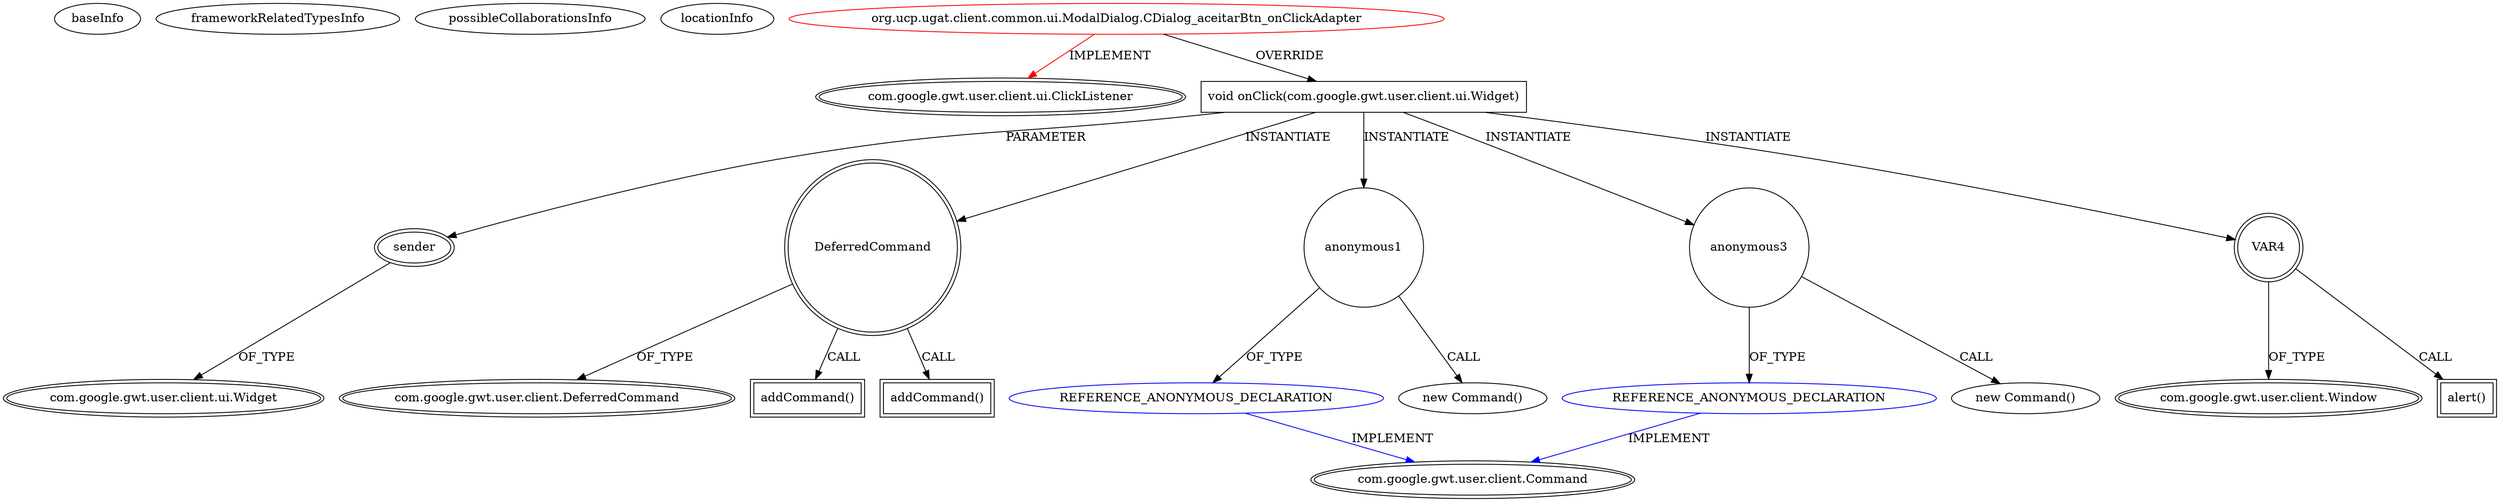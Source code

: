 digraph {
baseInfo[graphId=3055,category="extension_graph",isAnonymous=false,possibleRelation=true]
frameworkRelatedTypesInfo[0="com.google.gwt.user.client.ui.ClickListener"]
possibleCollaborationsInfo[0="3055~OVERRIDING_METHOD_DECLARATION-INSTANTIATION-~com.google.gwt.user.client.ui.ClickListener ~com.google.gwt.user.client.Command ~false~true"]
locationInfo[projectName="hmiguellima-ugat",filePath="/hmiguellima-ugat/ugat-master/src/org/ucp/ugat/client/common/ui/ModalDialog.java",contextSignature="CDialog_aceitarBtn_onClickAdapter",graphId="3055"]
0[label="org.ucp.ugat.client.common.ui.ModalDialog.CDialog_aceitarBtn_onClickAdapter",vertexType="ROOT_CLIENT_CLASS_DECLARATION",isFrameworkType=false,color=red]
1[label="com.google.gwt.user.client.ui.ClickListener",vertexType="FRAMEWORK_INTERFACE_TYPE",isFrameworkType=true,peripheries=2]
2[label="void onClick(com.google.gwt.user.client.ui.Widget)",vertexType="OVERRIDING_METHOD_DECLARATION",isFrameworkType=false,shape=box]
3[label="sender",vertexType="PARAMETER_DECLARATION",isFrameworkType=true,peripheries=2]
4[label="com.google.gwt.user.client.ui.Widget",vertexType="FRAMEWORK_CLASS_TYPE",isFrameworkType=true,peripheries=2]
5[label="DeferredCommand",vertexType="VARIABLE_EXPRESION",isFrameworkType=true,peripheries=2,shape=circle]
7[label="com.google.gwt.user.client.DeferredCommand",vertexType="FRAMEWORK_CLASS_TYPE",isFrameworkType=true,peripheries=2]
6[label="addCommand()",vertexType="INSIDE_CALL",isFrameworkType=true,peripheries=2,shape=box]
9[label="anonymous1",vertexType="VARIABLE_EXPRESION",isFrameworkType=false,shape=circle]
10[label="REFERENCE_ANONYMOUS_DECLARATION",vertexType="REFERENCE_ANONYMOUS_DECLARATION",isFrameworkType=false,color=blue]
11[label="com.google.gwt.user.client.Command",vertexType="FRAMEWORK_INTERFACE_TYPE",isFrameworkType=true,peripheries=2]
8[label="new Command()",vertexType="CONSTRUCTOR_CALL",isFrameworkType=false]
13[label="addCommand()",vertexType="INSIDE_CALL",isFrameworkType=true,peripheries=2,shape=box]
15[label="anonymous3",vertexType="VARIABLE_EXPRESION",isFrameworkType=false,shape=circle]
16[label="REFERENCE_ANONYMOUS_DECLARATION",vertexType="REFERENCE_ANONYMOUS_DECLARATION",isFrameworkType=false,color=blue]
14[label="new Command()",vertexType="CONSTRUCTOR_CALL",isFrameworkType=false]
18[label="VAR4",vertexType="VARIABLE_EXPRESION",isFrameworkType=true,peripheries=2,shape=circle]
20[label="com.google.gwt.user.client.Window",vertexType="FRAMEWORK_CLASS_TYPE",isFrameworkType=true,peripheries=2]
19[label="alert()",vertexType="INSIDE_CALL",isFrameworkType=true,peripheries=2,shape=box]
0->1[label="IMPLEMENT",color=red]
0->2[label="OVERRIDE"]
3->4[label="OF_TYPE"]
2->3[label="PARAMETER"]
2->5[label="INSTANTIATE"]
5->7[label="OF_TYPE"]
5->6[label="CALL"]
2->9[label="INSTANTIATE"]
10->11[label="IMPLEMENT",color=blue]
9->10[label="OF_TYPE"]
9->8[label="CALL"]
5->13[label="CALL"]
2->15[label="INSTANTIATE"]
16->11[label="IMPLEMENT",color=blue]
15->16[label="OF_TYPE"]
15->14[label="CALL"]
2->18[label="INSTANTIATE"]
18->20[label="OF_TYPE"]
18->19[label="CALL"]
}
